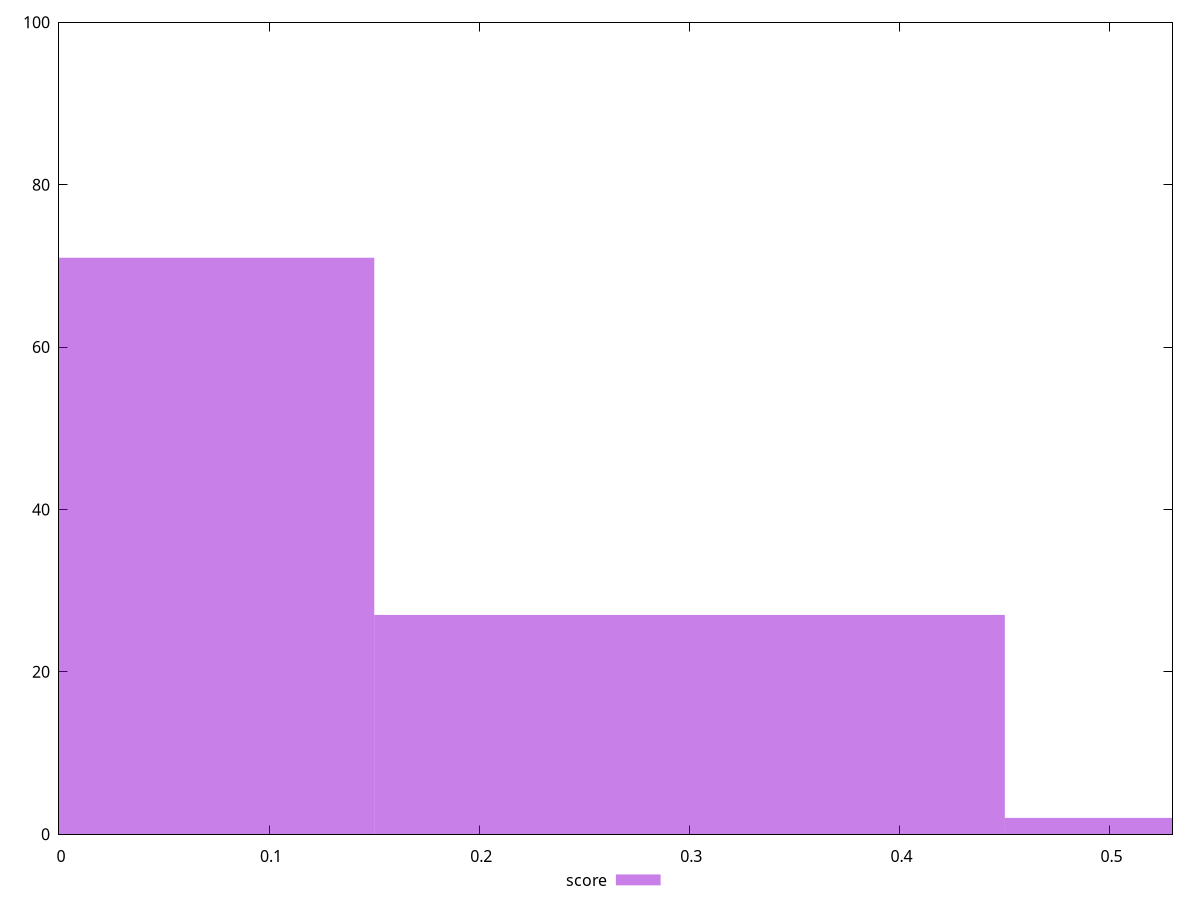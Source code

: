 reset

$score <<EOF
0 71
0.30013283095836607 27
0.6002656619167321 2
EOF

set key outside below
set boxwidth 0.30013283095836607
set xrange [0:0.53]
set yrange [0:100]
set trange [0:100]
set style fill transparent solid 0.5 noborder
set terminal svg size 640, 490 enhanced background rgb 'white'
set output "report_00015_2021-02-09T16-11-33.973Z/total-blocking-time/samples/pages+cached/score/histogram.svg"

plot $score title "score" with boxes

reset

